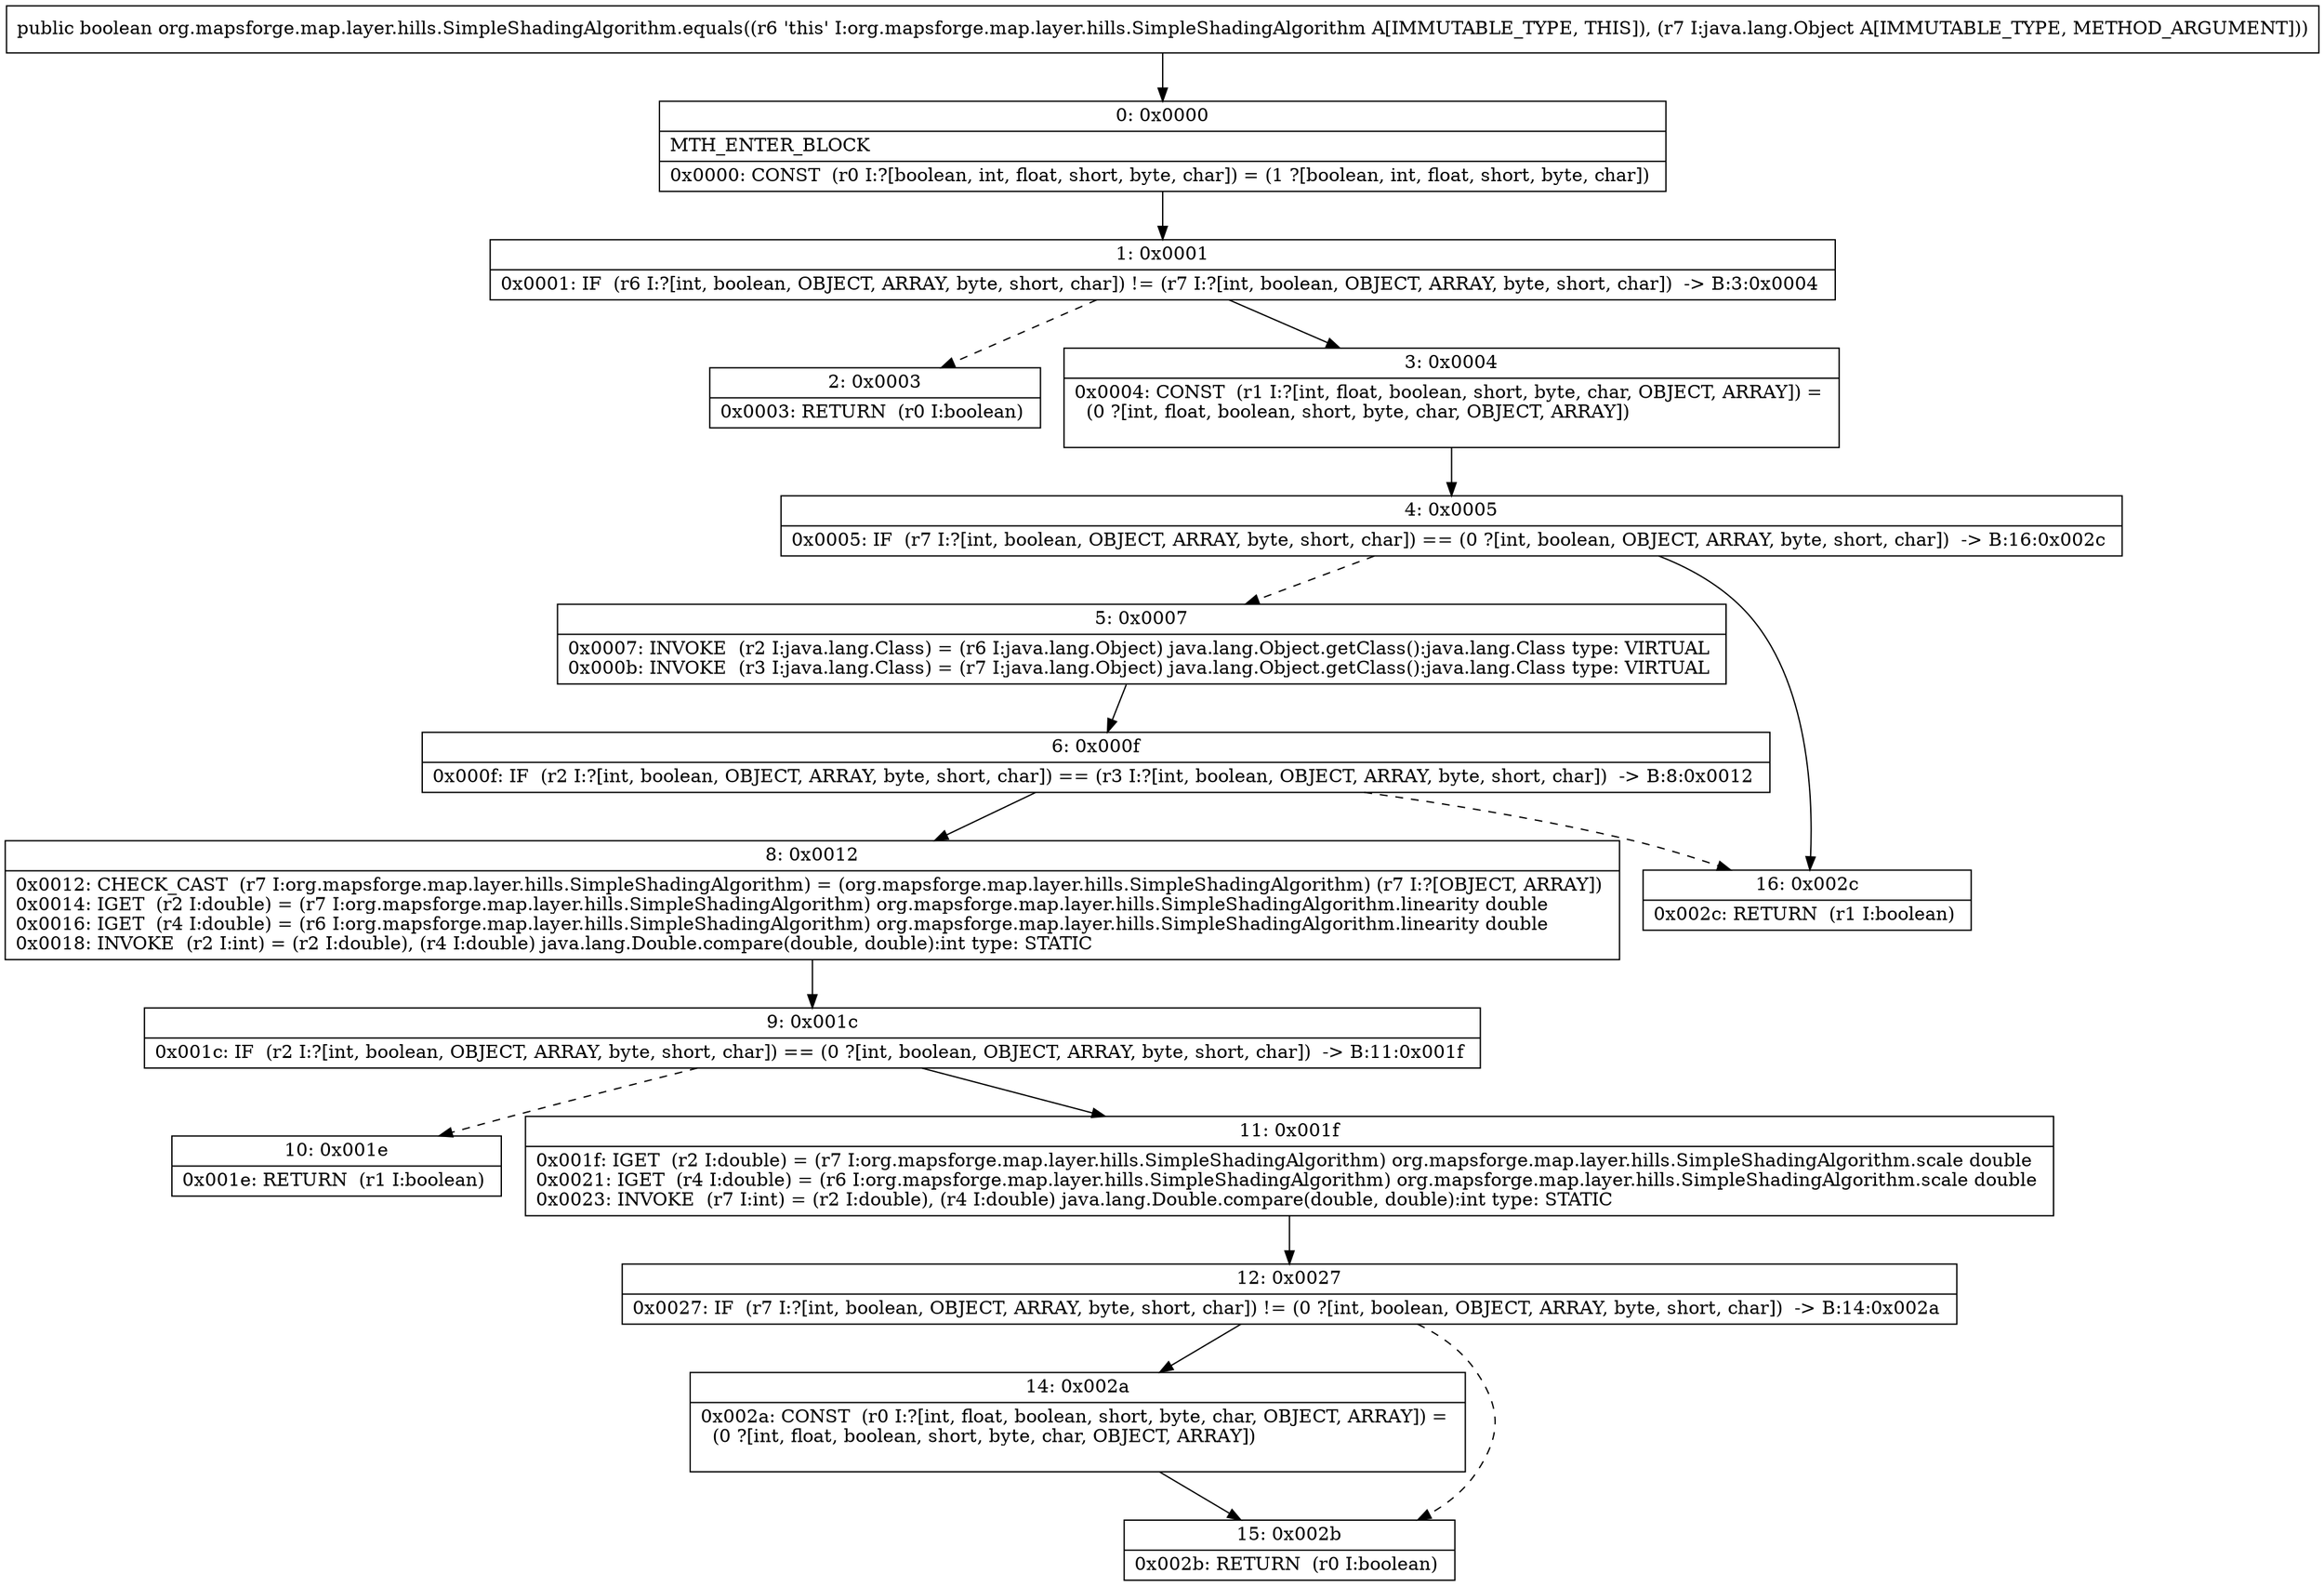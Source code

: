 digraph "CFG fororg.mapsforge.map.layer.hills.SimpleShadingAlgorithm.equals(Ljava\/lang\/Object;)Z" {
Node_0 [shape=record,label="{0\:\ 0x0000|MTH_ENTER_BLOCK\l|0x0000: CONST  (r0 I:?[boolean, int, float, short, byte, char]) = (1 ?[boolean, int, float, short, byte, char]) \l}"];
Node_1 [shape=record,label="{1\:\ 0x0001|0x0001: IF  (r6 I:?[int, boolean, OBJECT, ARRAY, byte, short, char]) != (r7 I:?[int, boolean, OBJECT, ARRAY, byte, short, char])  \-\> B:3:0x0004 \l}"];
Node_2 [shape=record,label="{2\:\ 0x0003|0x0003: RETURN  (r0 I:boolean) \l}"];
Node_3 [shape=record,label="{3\:\ 0x0004|0x0004: CONST  (r1 I:?[int, float, boolean, short, byte, char, OBJECT, ARRAY]) = \l  (0 ?[int, float, boolean, short, byte, char, OBJECT, ARRAY])\l \l}"];
Node_4 [shape=record,label="{4\:\ 0x0005|0x0005: IF  (r7 I:?[int, boolean, OBJECT, ARRAY, byte, short, char]) == (0 ?[int, boolean, OBJECT, ARRAY, byte, short, char])  \-\> B:16:0x002c \l}"];
Node_5 [shape=record,label="{5\:\ 0x0007|0x0007: INVOKE  (r2 I:java.lang.Class) = (r6 I:java.lang.Object) java.lang.Object.getClass():java.lang.Class type: VIRTUAL \l0x000b: INVOKE  (r3 I:java.lang.Class) = (r7 I:java.lang.Object) java.lang.Object.getClass():java.lang.Class type: VIRTUAL \l}"];
Node_6 [shape=record,label="{6\:\ 0x000f|0x000f: IF  (r2 I:?[int, boolean, OBJECT, ARRAY, byte, short, char]) == (r3 I:?[int, boolean, OBJECT, ARRAY, byte, short, char])  \-\> B:8:0x0012 \l}"];
Node_8 [shape=record,label="{8\:\ 0x0012|0x0012: CHECK_CAST  (r7 I:org.mapsforge.map.layer.hills.SimpleShadingAlgorithm) = (org.mapsforge.map.layer.hills.SimpleShadingAlgorithm) (r7 I:?[OBJECT, ARRAY]) \l0x0014: IGET  (r2 I:double) = (r7 I:org.mapsforge.map.layer.hills.SimpleShadingAlgorithm) org.mapsforge.map.layer.hills.SimpleShadingAlgorithm.linearity double \l0x0016: IGET  (r4 I:double) = (r6 I:org.mapsforge.map.layer.hills.SimpleShadingAlgorithm) org.mapsforge.map.layer.hills.SimpleShadingAlgorithm.linearity double \l0x0018: INVOKE  (r2 I:int) = (r2 I:double), (r4 I:double) java.lang.Double.compare(double, double):int type: STATIC \l}"];
Node_9 [shape=record,label="{9\:\ 0x001c|0x001c: IF  (r2 I:?[int, boolean, OBJECT, ARRAY, byte, short, char]) == (0 ?[int, boolean, OBJECT, ARRAY, byte, short, char])  \-\> B:11:0x001f \l}"];
Node_10 [shape=record,label="{10\:\ 0x001e|0x001e: RETURN  (r1 I:boolean) \l}"];
Node_11 [shape=record,label="{11\:\ 0x001f|0x001f: IGET  (r2 I:double) = (r7 I:org.mapsforge.map.layer.hills.SimpleShadingAlgorithm) org.mapsforge.map.layer.hills.SimpleShadingAlgorithm.scale double \l0x0021: IGET  (r4 I:double) = (r6 I:org.mapsforge.map.layer.hills.SimpleShadingAlgorithm) org.mapsforge.map.layer.hills.SimpleShadingAlgorithm.scale double \l0x0023: INVOKE  (r7 I:int) = (r2 I:double), (r4 I:double) java.lang.Double.compare(double, double):int type: STATIC \l}"];
Node_12 [shape=record,label="{12\:\ 0x0027|0x0027: IF  (r7 I:?[int, boolean, OBJECT, ARRAY, byte, short, char]) != (0 ?[int, boolean, OBJECT, ARRAY, byte, short, char])  \-\> B:14:0x002a \l}"];
Node_14 [shape=record,label="{14\:\ 0x002a|0x002a: CONST  (r0 I:?[int, float, boolean, short, byte, char, OBJECT, ARRAY]) = \l  (0 ?[int, float, boolean, short, byte, char, OBJECT, ARRAY])\l \l}"];
Node_15 [shape=record,label="{15\:\ 0x002b|0x002b: RETURN  (r0 I:boolean) \l}"];
Node_16 [shape=record,label="{16\:\ 0x002c|0x002c: RETURN  (r1 I:boolean) \l}"];
MethodNode[shape=record,label="{public boolean org.mapsforge.map.layer.hills.SimpleShadingAlgorithm.equals((r6 'this' I:org.mapsforge.map.layer.hills.SimpleShadingAlgorithm A[IMMUTABLE_TYPE, THIS]), (r7 I:java.lang.Object A[IMMUTABLE_TYPE, METHOD_ARGUMENT])) }"];
MethodNode -> Node_0;
Node_0 -> Node_1;
Node_1 -> Node_2[style=dashed];
Node_1 -> Node_3;
Node_3 -> Node_4;
Node_4 -> Node_5[style=dashed];
Node_4 -> Node_16;
Node_5 -> Node_6;
Node_6 -> Node_8;
Node_6 -> Node_16[style=dashed];
Node_8 -> Node_9;
Node_9 -> Node_10[style=dashed];
Node_9 -> Node_11;
Node_11 -> Node_12;
Node_12 -> Node_14;
Node_12 -> Node_15[style=dashed];
Node_14 -> Node_15;
}

